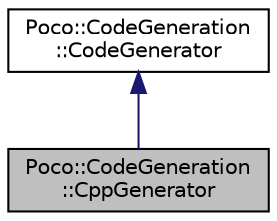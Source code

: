 digraph "Poco::CodeGeneration::CppGenerator"
{
 // LATEX_PDF_SIZE
  edge [fontname="Helvetica",fontsize="10",labelfontname="Helvetica",labelfontsize="10"];
  node [fontname="Helvetica",fontsize="10",shape=record];
  Node1 [label="Poco::CodeGeneration\l::CppGenerator",height=0.2,width=0.4,color="black", fillcolor="grey75", style="filled", fontcolor="black",tooltip="Cpp implementation of the code generator."];
  Node2 -> Node1 [dir="back",color="midnightblue",fontsize="10",style="solid",fontname="Helvetica"];
  Node2 [label="Poco::CodeGeneration\l::CodeGenerator",height=0.2,width=0.4,color="black", fillcolor="white", style="filled",URL="$classPoco_1_1CodeGeneration_1_1CodeGenerator.html",tooltip="A CodeGenerator defines an interface for code generators."];
}
